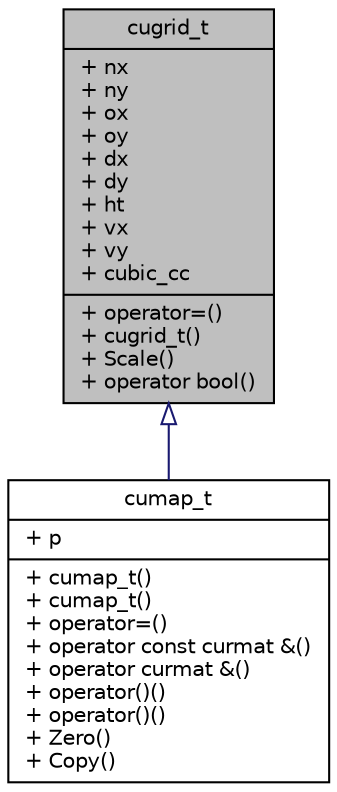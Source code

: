 digraph "cugrid_t"
{
 // INTERACTIVE_SVG=YES
  bgcolor="transparent";
  edge [fontname="Helvetica",fontsize="10",labelfontname="Helvetica",labelfontsize="10"];
  node [fontname="Helvetica",fontsize="10",shape=record];
  Node0 [label="{cugrid_t\n|+ nx\l+ ny\l+ ox\l+ oy\l+ dx\l+ dy\l+ ht\l+ vx\l+ vy\l+ cubic_cc\l|+ operator=()\l+ cugrid_t()\l+ Scale()\l+ operator bool()\l}",height=0.2,width=0.4,color="black", fillcolor="grey75", style="filled", fontcolor="black"];
  Node0 -> Node1 [dir="back",color="midnightblue",fontsize="10",style="solid",arrowtail="onormal",fontname="Helvetica"];
  Node1 [label="{cumap_t\n|+ p\l|+ cumap_t()\l+ cumap_t()\l+ operator=()\l+ operator const curmat &()\l+ operator curmat &()\l+ operator()()\l+ operator()()\l+ Zero()\l+ Copy()\l}",height=0.2,width=0.4,color="black",URL="$classcumap__t.html"];
}
